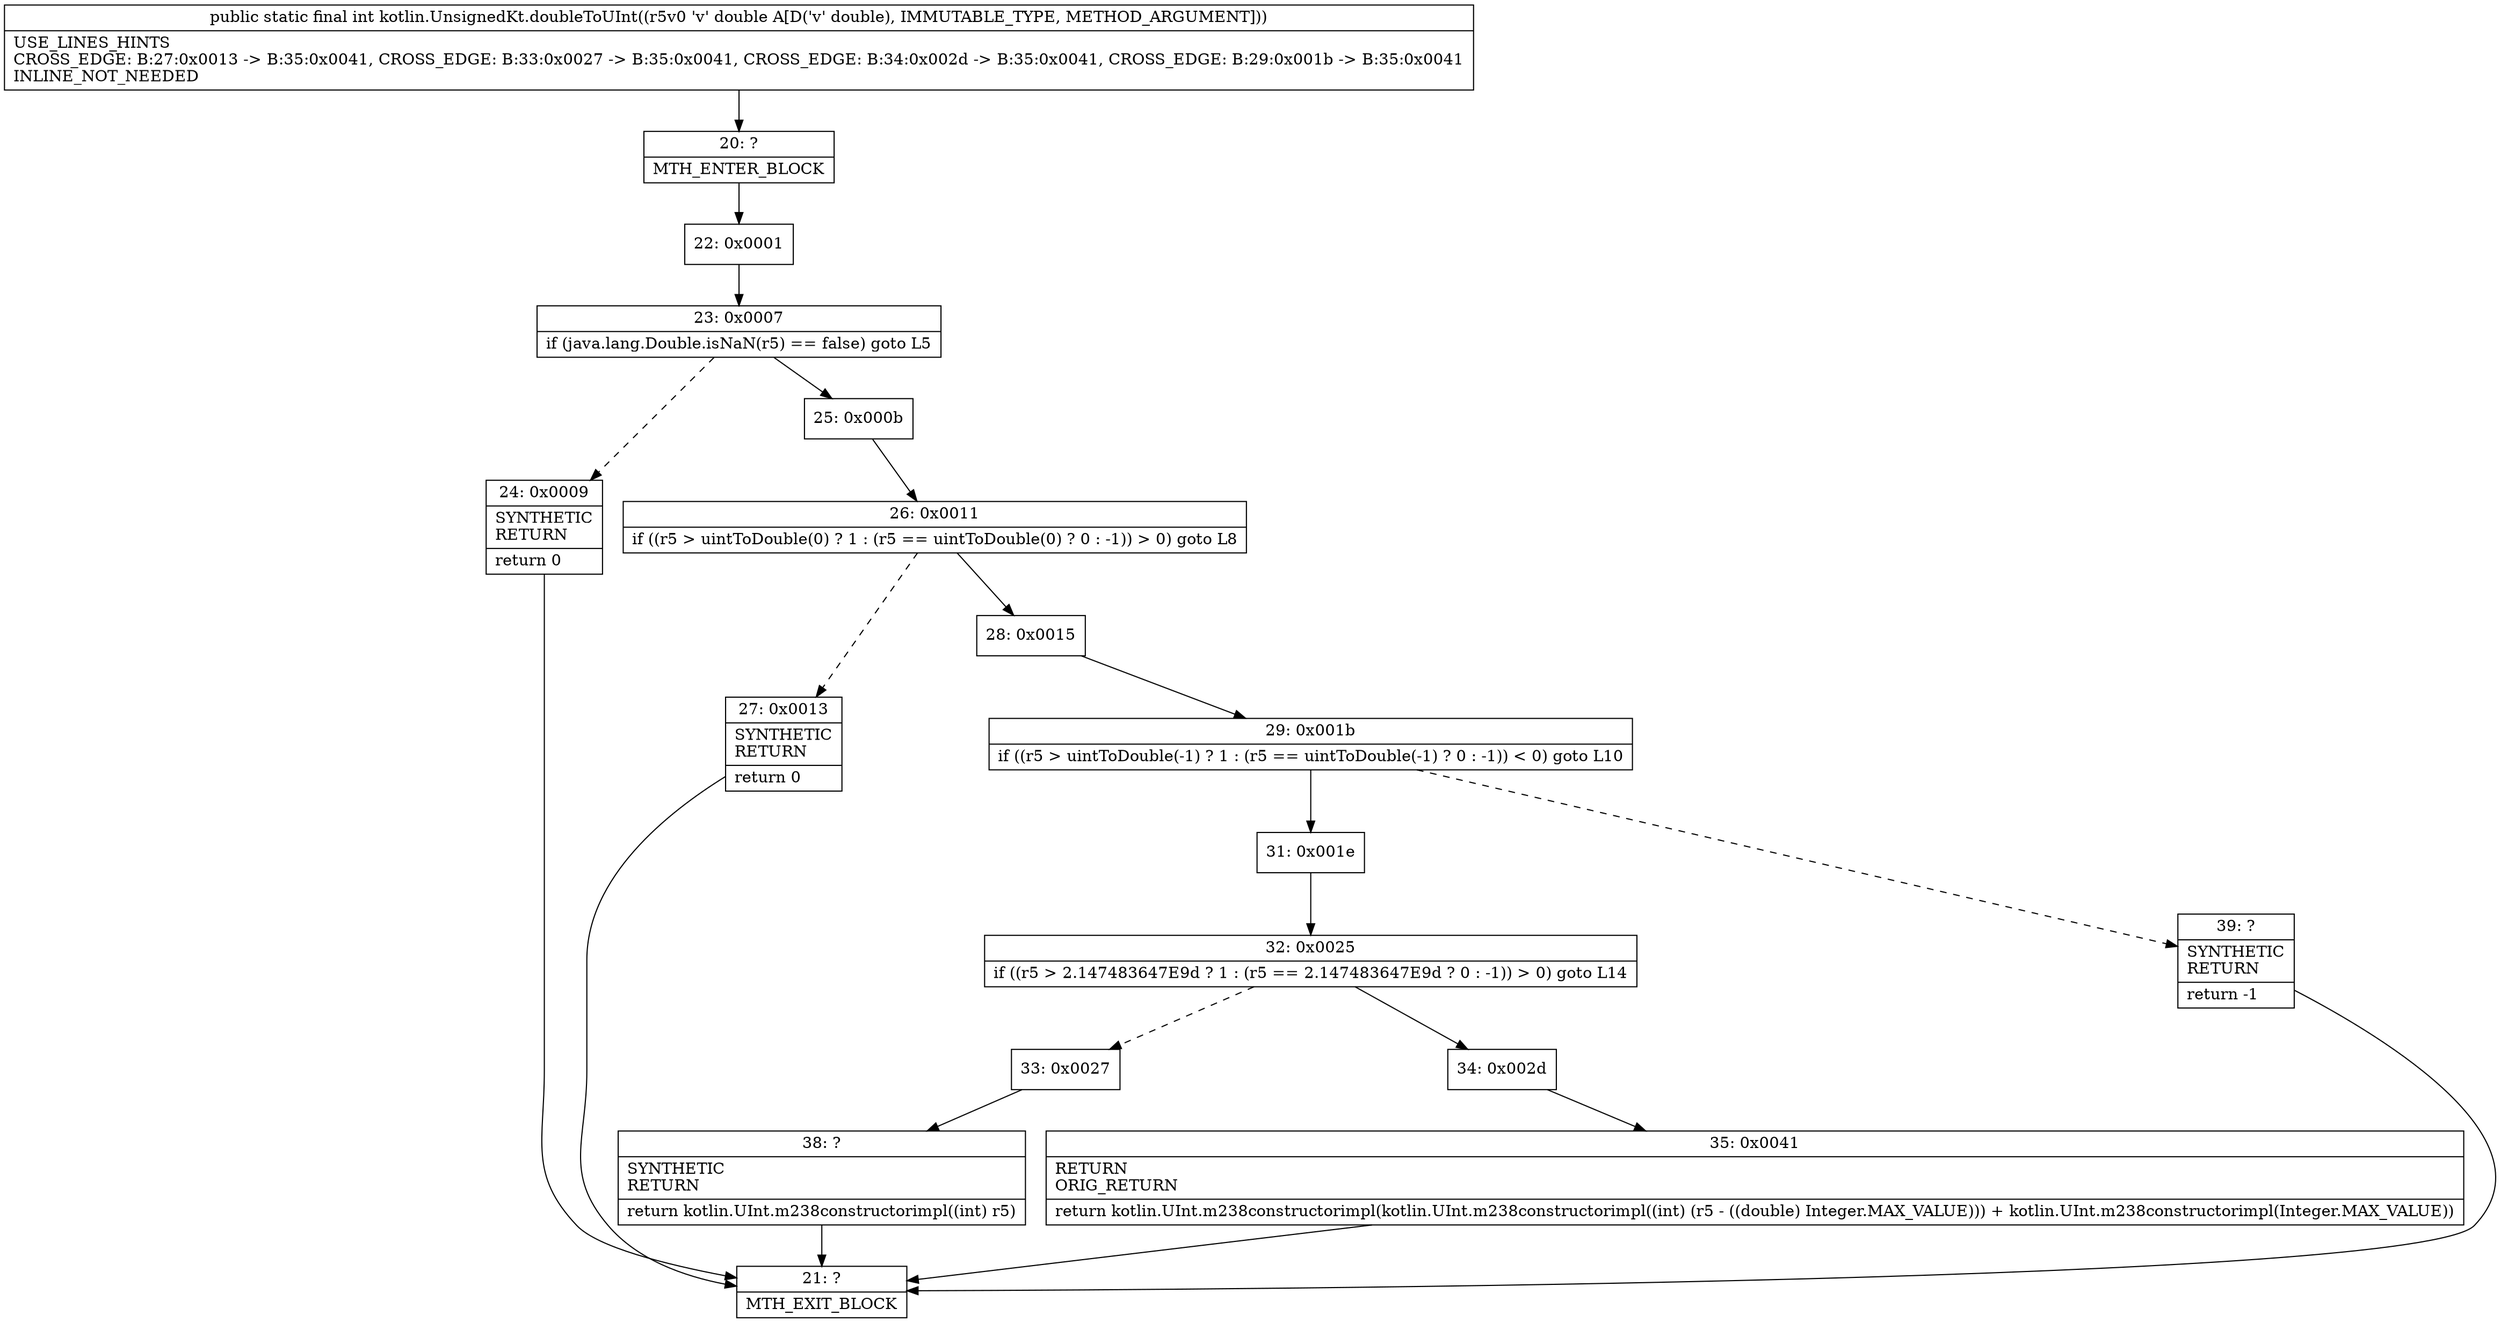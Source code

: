 digraph "CFG forkotlin.UnsignedKt.doubleToUInt(D)I" {
Node_20 [shape=record,label="{20\:\ ?|MTH_ENTER_BLOCK\l}"];
Node_22 [shape=record,label="{22\:\ 0x0001}"];
Node_23 [shape=record,label="{23\:\ 0x0007|if (java.lang.Double.isNaN(r5) == false) goto L5\l}"];
Node_24 [shape=record,label="{24\:\ 0x0009|SYNTHETIC\lRETURN\l|return 0\l}"];
Node_21 [shape=record,label="{21\:\ ?|MTH_EXIT_BLOCK\l}"];
Node_25 [shape=record,label="{25\:\ 0x000b}"];
Node_26 [shape=record,label="{26\:\ 0x0011|if ((r5 \> uintToDouble(0) ? 1 : (r5 == uintToDouble(0) ? 0 : \-1)) \> 0) goto L8\l}"];
Node_27 [shape=record,label="{27\:\ 0x0013|SYNTHETIC\lRETURN\l|return 0\l}"];
Node_28 [shape=record,label="{28\:\ 0x0015}"];
Node_29 [shape=record,label="{29\:\ 0x001b|if ((r5 \> uintToDouble(\-1) ? 1 : (r5 == uintToDouble(\-1) ? 0 : \-1)) \< 0) goto L10\l}"];
Node_31 [shape=record,label="{31\:\ 0x001e}"];
Node_32 [shape=record,label="{32\:\ 0x0025|if ((r5 \> 2.147483647E9d ? 1 : (r5 == 2.147483647E9d ? 0 : \-1)) \> 0) goto L14\l}"];
Node_33 [shape=record,label="{33\:\ 0x0027}"];
Node_38 [shape=record,label="{38\:\ ?|SYNTHETIC\lRETURN\l|return kotlin.UInt.m238constructorimpl((int) r5)\l}"];
Node_34 [shape=record,label="{34\:\ 0x002d}"];
Node_35 [shape=record,label="{35\:\ 0x0041|RETURN\lORIG_RETURN\l|return kotlin.UInt.m238constructorimpl(kotlin.UInt.m238constructorimpl((int) (r5 \- ((double) Integer.MAX_VALUE))) + kotlin.UInt.m238constructorimpl(Integer.MAX_VALUE))\l}"];
Node_39 [shape=record,label="{39\:\ ?|SYNTHETIC\lRETURN\l|return \-1\l}"];
MethodNode[shape=record,label="{public static final int kotlin.UnsignedKt.doubleToUInt((r5v0 'v' double A[D('v' double), IMMUTABLE_TYPE, METHOD_ARGUMENT]))  | USE_LINES_HINTS\lCROSS_EDGE: B:27:0x0013 \-\> B:35:0x0041, CROSS_EDGE: B:33:0x0027 \-\> B:35:0x0041, CROSS_EDGE: B:34:0x002d \-\> B:35:0x0041, CROSS_EDGE: B:29:0x001b \-\> B:35:0x0041\lINLINE_NOT_NEEDED\l}"];
MethodNode -> Node_20;Node_20 -> Node_22;
Node_22 -> Node_23;
Node_23 -> Node_24[style=dashed];
Node_23 -> Node_25;
Node_24 -> Node_21;
Node_25 -> Node_26;
Node_26 -> Node_27[style=dashed];
Node_26 -> Node_28;
Node_27 -> Node_21;
Node_28 -> Node_29;
Node_29 -> Node_31;
Node_29 -> Node_39[style=dashed];
Node_31 -> Node_32;
Node_32 -> Node_33[style=dashed];
Node_32 -> Node_34;
Node_33 -> Node_38;
Node_38 -> Node_21;
Node_34 -> Node_35;
Node_35 -> Node_21;
Node_39 -> Node_21;
}

